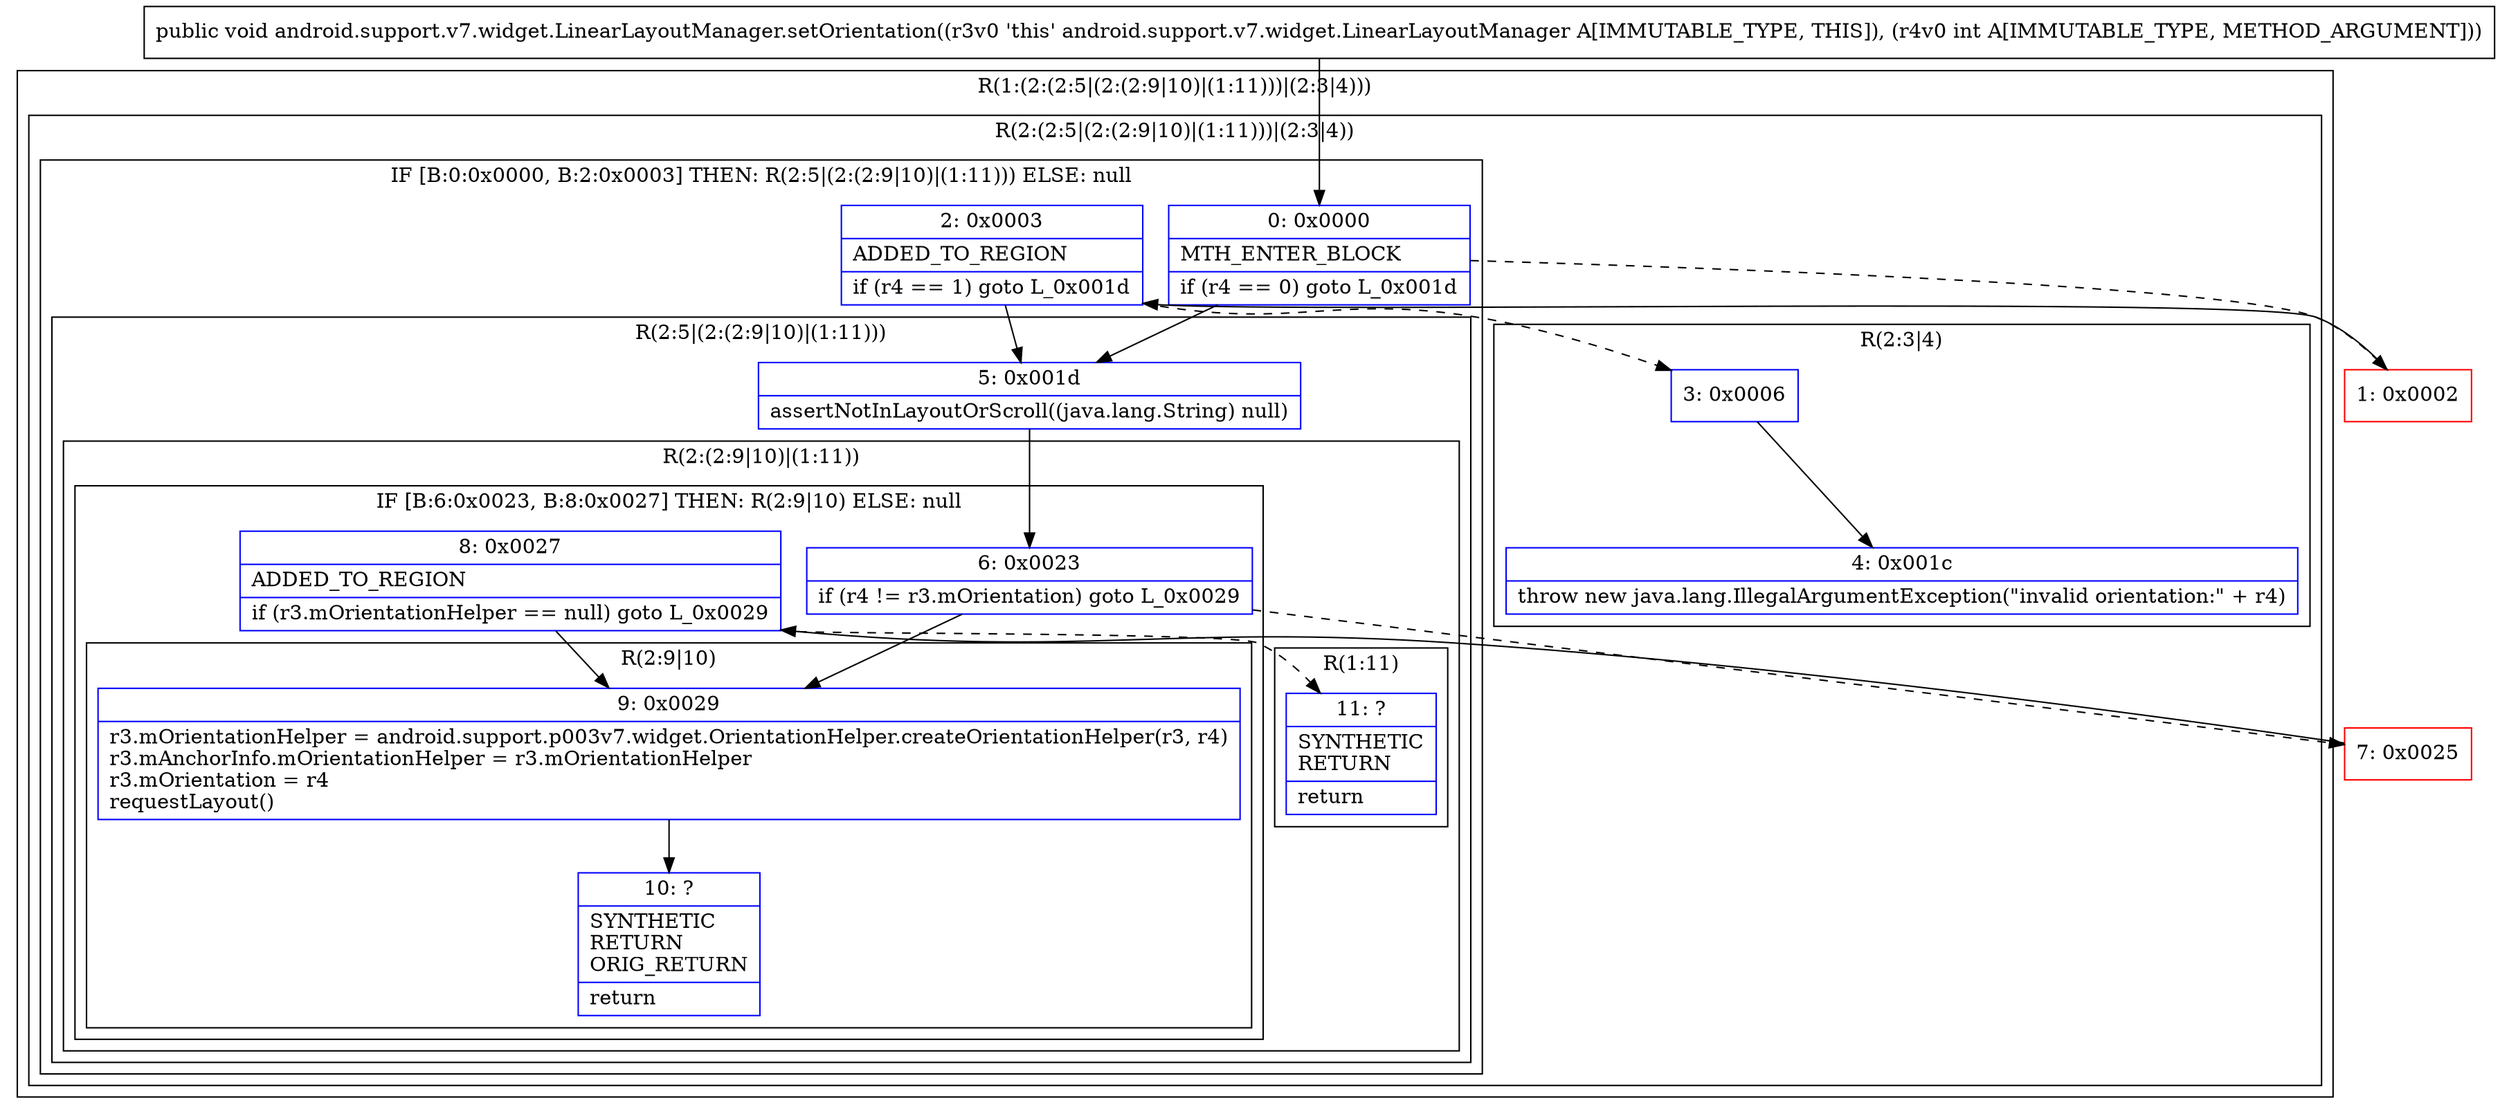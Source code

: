 digraph "CFG forandroid.support.v7.widget.LinearLayoutManager.setOrientation(I)V" {
subgraph cluster_Region_565931842 {
label = "R(1:(2:(2:5|(2:(2:9|10)|(1:11)))|(2:3|4)))";
node [shape=record,color=blue];
subgraph cluster_Region_688486719 {
label = "R(2:(2:5|(2:(2:9|10)|(1:11)))|(2:3|4))";
node [shape=record,color=blue];
subgraph cluster_IfRegion_1181627880 {
label = "IF [B:0:0x0000, B:2:0x0003] THEN: R(2:5|(2:(2:9|10)|(1:11))) ELSE: null";
node [shape=record,color=blue];
Node_0 [shape=record,label="{0\:\ 0x0000|MTH_ENTER_BLOCK\l|if (r4 == 0) goto L_0x001d\l}"];
Node_2 [shape=record,label="{2\:\ 0x0003|ADDED_TO_REGION\l|if (r4 == 1) goto L_0x001d\l}"];
subgraph cluster_Region_1285583731 {
label = "R(2:5|(2:(2:9|10)|(1:11)))";
node [shape=record,color=blue];
Node_5 [shape=record,label="{5\:\ 0x001d|assertNotInLayoutOrScroll((java.lang.String) null)\l}"];
subgraph cluster_Region_907789530 {
label = "R(2:(2:9|10)|(1:11))";
node [shape=record,color=blue];
subgraph cluster_IfRegion_1413055399 {
label = "IF [B:6:0x0023, B:8:0x0027] THEN: R(2:9|10) ELSE: null";
node [shape=record,color=blue];
Node_6 [shape=record,label="{6\:\ 0x0023|if (r4 != r3.mOrientation) goto L_0x0029\l}"];
Node_8 [shape=record,label="{8\:\ 0x0027|ADDED_TO_REGION\l|if (r3.mOrientationHelper == null) goto L_0x0029\l}"];
subgraph cluster_Region_1666133437 {
label = "R(2:9|10)";
node [shape=record,color=blue];
Node_9 [shape=record,label="{9\:\ 0x0029|r3.mOrientationHelper = android.support.p003v7.widget.OrientationHelper.createOrientationHelper(r3, r4)\lr3.mAnchorInfo.mOrientationHelper = r3.mOrientationHelper\lr3.mOrientation = r4\lrequestLayout()\l}"];
Node_10 [shape=record,label="{10\:\ ?|SYNTHETIC\lRETURN\lORIG_RETURN\l|return\l}"];
}
}
subgraph cluster_Region_742125900 {
label = "R(1:11)";
node [shape=record,color=blue];
Node_11 [shape=record,label="{11\:\ ?|SYNTHETIC\lRETURN\l|return\l}"];
}
}
}
}
subgraph cluster_Region_1156504837 {
label = "R(2:3|4)";
node [shape=record,color=blue];
Node_3 [shape=record,label="{3\:\ 0x0006}"];
Node_4 [shape=record,label="{4\:\ 0x001c|throw new java.lang.IllegalArgumentException(\"invalid orientation:\" + r4)\l}"];
}
}
}
Node_1 [shape=record,color=red,label="{1\:\ 0x0002}"];
Node_7 [shape=record,color=red,label="{7\:\ 0x0025}"];
MethodNode[shape=record,label="{public void android.support.v7.widget.LinearLayoutManager.setOrientation((r3v0 'this' android.support.v7.widget.LinearLayoutManager A[IMMUTABLE_TYPE, THIS]), (r4v0 int A[IMMUTABLE_TYPE, METHOD_ARGUMENT])) }"];
MethodNode -> Node_0;
Node_0 -> Node_1[style=dashed];
Node_0 -> Node_5;
Node_2 -> Node_3[style=dashed];
Node_2 -> Node_5;
Node_5 -> Node_6;
Node_6 -> Node_7[style=dashed];
Node_6 -> Node_9;
Node_8 -> Node_9;
Node_8 -> Node_11[style=dashed];
Node_9 -> Node_10;
Node_3 -> Node_4;
Node_1 -> Node_2;
Node_7 -> Node_8;
}

